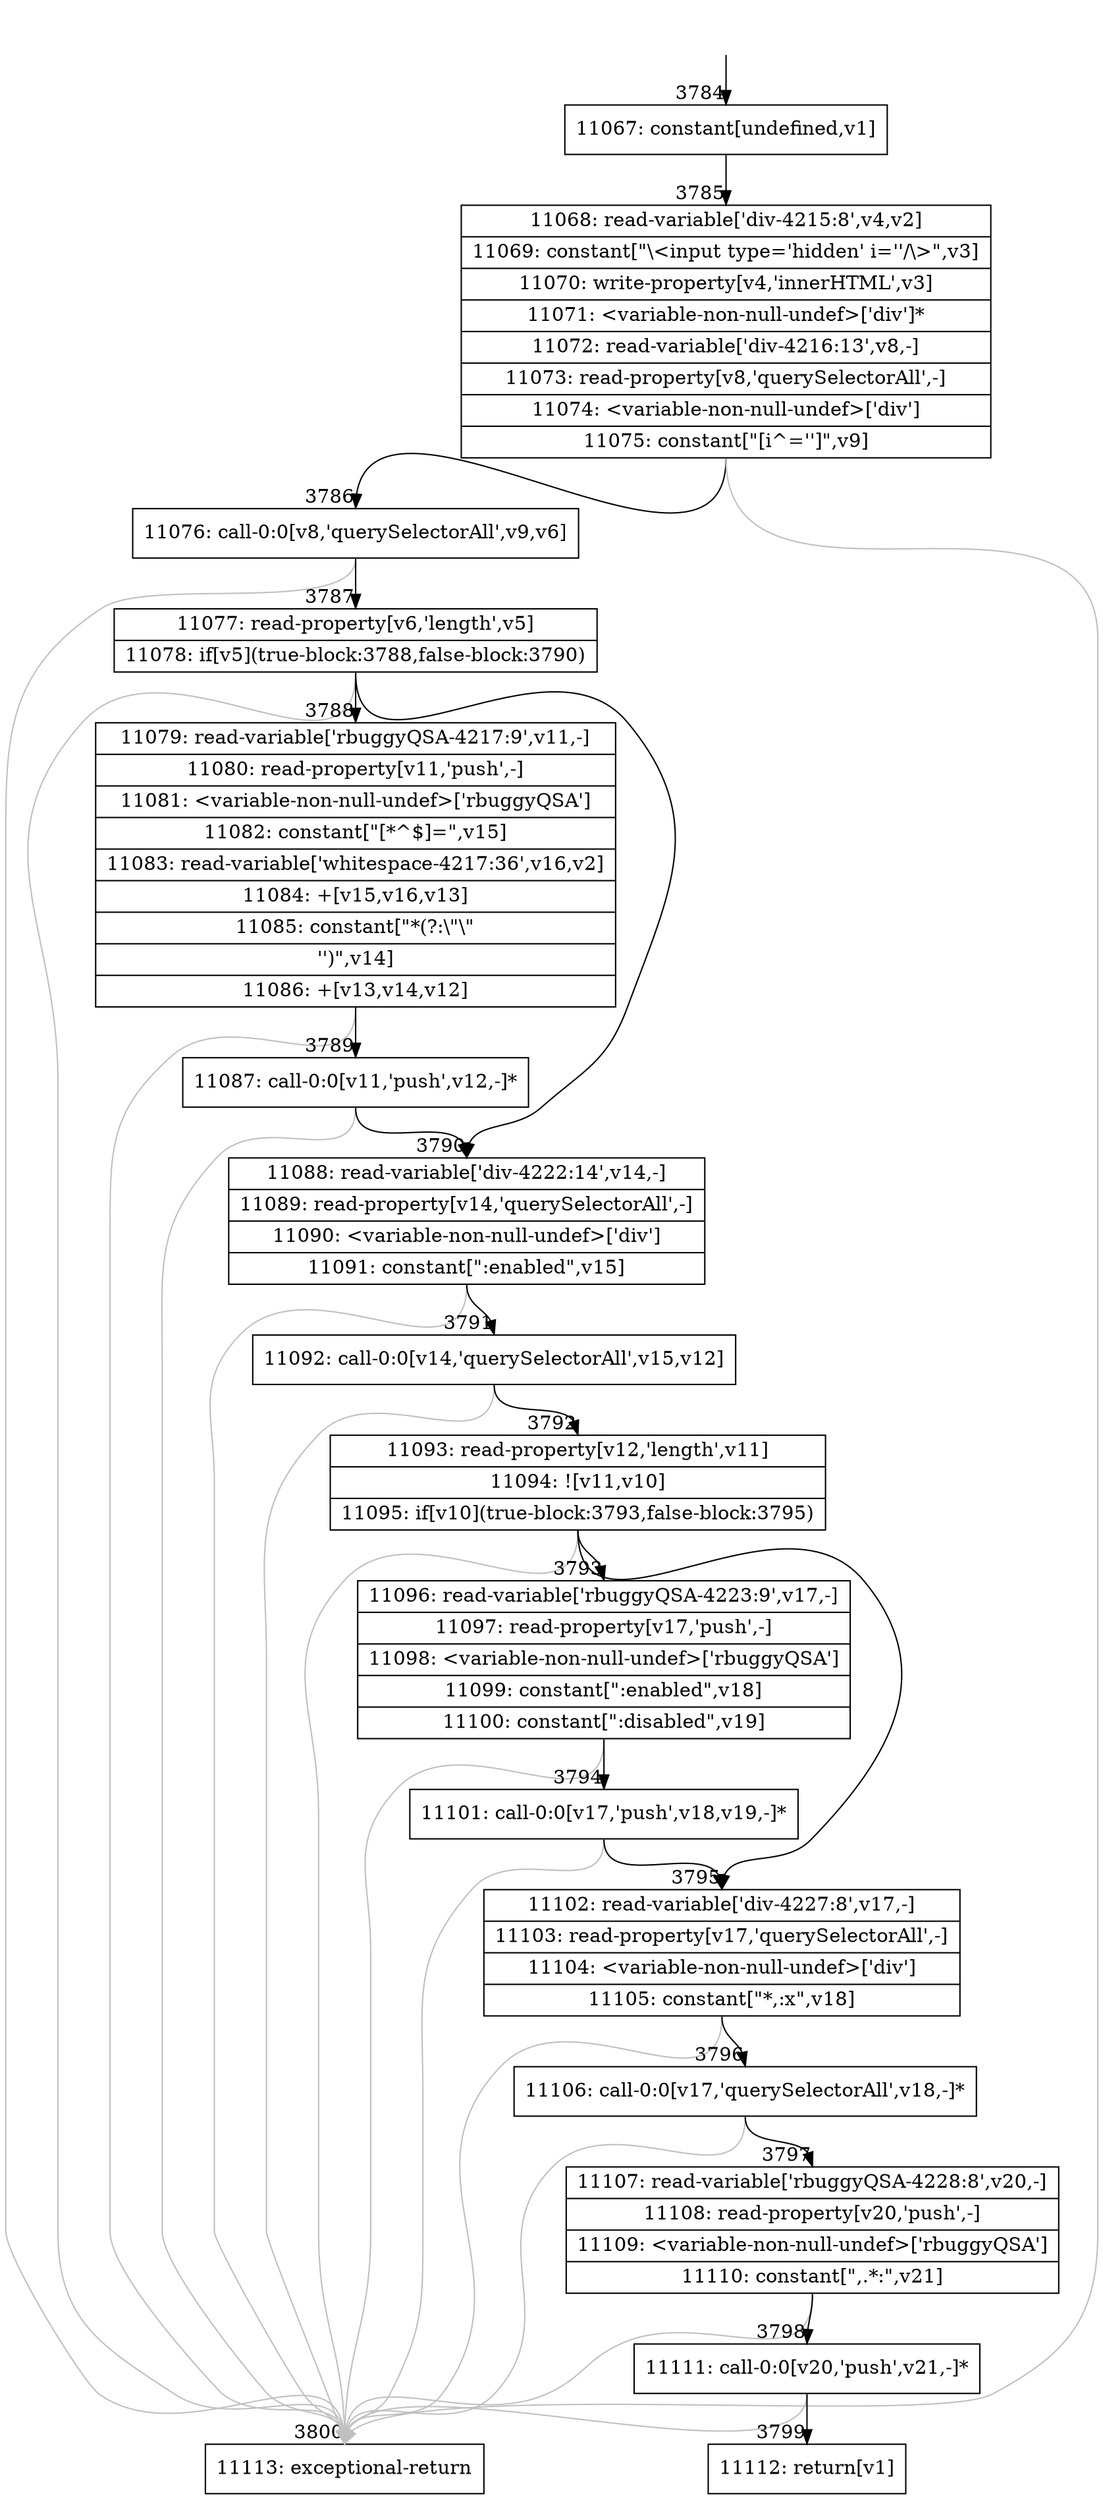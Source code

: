 digraph {
rankdir="TD"
BB_entry252[shape=none,label=""];
BB_entry252 -> BB3784 [tailport=s, headport=n, headlabel="    3784"]
BB3784 [shape=record label="{11067: constant[undefined,v1]}" ] 
BB3784 -> BB3785 [tailport=s, headport=n, headlabel="      3785"]
BB3785 [shape=record label="{11068: read-variable['div-4215:8',v4,v2]|11069: constant[\"\\\<input type='hidden' i=''/\\\>\",v3]|11070: write-property[v4,'innerHTML',v3]|11071: \<variable-non-null-undef\>['div']*|11072: read-variable['div-4216:13',v8,-]|11073: read-property[v8,'querySelectorAll',-]|11074: \<variable-non-null-undef\>['div']|11075: constant[\"[i^='']\",v9]}" ] 
BB3785 -> BB3786 [tailport=s, headport=n, headlabel="      3786"]
BB3785 -> BB3800 [tailport=s, headport=n, color=gray, headlabel="      3800"]
BB3786 [shape=record label="{11076: call-0:0[v8,'querySelectorAll',v9,v6]}" ] 
BB3786 -> BB3787 [tailport=s, headport=n, headlabel="      3787"]
BB3786 -> BB3800 [tailport=s, headport=n, color=gray]
BB3787 [shape=record label="{11077: read-property[v6,'length',v5]|11078: if[v5](true-block:3788,false-block:3790)}" ] 
BB3787 -> BB3788 [tailport=s, headport=n, headlabel="      3788"]
BB3787 -> BB3790 [tailport=s, headport=n, headlabel="      3790"]
BB3787 -> BB3800 [tailport=s, headport=n, color=gray]
BB3788 [shape=record label="{11079: read-variable['rbuggyQSA-4217:9',v11,-]|11080: read-property[v11,'push',-]|11081: \<variable-non-null-undef\>['rbuggyQSA']|11082: constant[\"[*^$]=\",v15]|11083: read-variable['whitespace-4217:36',v16,v2]|11084: +[v15,v16,v13]|11085: constant[\"*(?:\\\"\\\"|'')\",v14]|11086: +[v13,v14,v12]}" ] 
BB3788 -> BB3789 [tailport=s, headport=n, headlabel="      3789"]
BB3788 -> BB3800 [tailport=s, headport=n, color=gray]
BB3789 [shape=record label="{11087: call-0:0[v11,'push',v12,-]*}" ] 
BB3789 -> BB3790 [tailport=s, headport=n]
BB3789 -> BB3800 [tailport=s, headport=n, color=gray]
BB3790 [shape=record label="{11088: read-variable['div-4222:14',v14,-]|11089: read-property[v14,'querySelectorAll',-]|11090: \<variable-non-null-undef\>['div']|11091: constant[\":enabled\",v15]}" ] 
BB3790 -> BB3791 [tailport=s, headport=n, headlabel="      3791"]
BB3790 -> BB3800 [tailport=s, headport=n, color=gray]
BB3791 [shape=record label="{11092: call-0:0[v14,'querySelectorAll',v15,v12]}" ] 
BB3791 -> BB3792 [tailport=s, headport=n, headlabel="      3792"]
BB3791 -> BB3800 [tailport=s, headport=n, color=gray]
BB3792 [shape=record label="{11093: read-property[v12,'length',v11]|11094: ![v11,v10]|11095: if[v10](true-block:3793,false-block:3795)}" ] 
BB3792 -> BB3793 [tailport=s, headport=n, headlabel="      3793"]
BB3792 -> BB3795 [tailport=s, headport=n, headlabel="      3795"]
BB3792 -> BB3800 [tailport=s, headport=n, color=gray]
BB3793 [shape=record label="{11096: read-variable['rbuggyQSA-4223:9',v17,-]|11097: read-property[v17,'push',-]|11098: \<variable-non-null-undef\>['rbuggyQSA']|11099: constant[\":enabled\",v18]|11100: constant[\":disabled\",v19]}" ] 
BB3793 -> BB3794 [tailport=s, headport=n, headlabel="      3794"]
BB3793 -> BB3800 [tailport=s, headport=n, color=gray]
BB3794 [shape=record label="{11101: call-0:0[v17,'push',v18,v19,-]*}" ] 
BB3794 -> BB3795 [tailport=s, headport=n]
BB3794 -> BB3800 [tailport=s, headport=n, color=gray]
BB3795 [shape=record label="{11102: read-variable['div-4227:8',v17,-]|11103: read-property[v17,'querySelectorAll',-]|11104: \<variable-non-null-undef\>['div']|11105: constant[\"*,:x\",v18]}" ] 
BB3795 -> BB3796 [tailport=s, headport=n, headlabel="      3796"]
BB3795 -> BB3800 [tailport=s, headport=n, color=gray]
BB3796 [shape=record label="{11106: call-0:0[v17,'querySelectorAll',v18,-]*}" ] 
BB3796 -> BB3797 [tailport=s, headport=n, headlabel="      3797"]
BB3796 -> BB3800 [tailport=s, headport=n, color=gray]
BB3797 [shape=record label="{11107: read-variable['rbuggyQSA-4228:8',v20,-]|11108: read-property[v20,'push',-]|11109: \<variable-non-null-undef\>['rbuggyQSA']|11110: constant[\",.*:\",v21]}" ] 
BB3797 -> BB3798 [tailport=s, headport=n, headlabel="      3798"]
BB3797 -> BB3800 [tailport=s, headport=n, color=gray]
BB3798 [shape=record label="{11111: call-0:0[v20,'push',v21,-]*}" ] 
BB3798 -> BB3799 [tailport=s, headport=n, headlabel="      3799"]
BB3798 -> BB3800 [tailport=s, headport=n, color=gray]
BB3799 [shape=record label="{11112: return[v1]}" ] 
BB3800 [shape=record label="{11113: exceptional-return}" ] 
}
